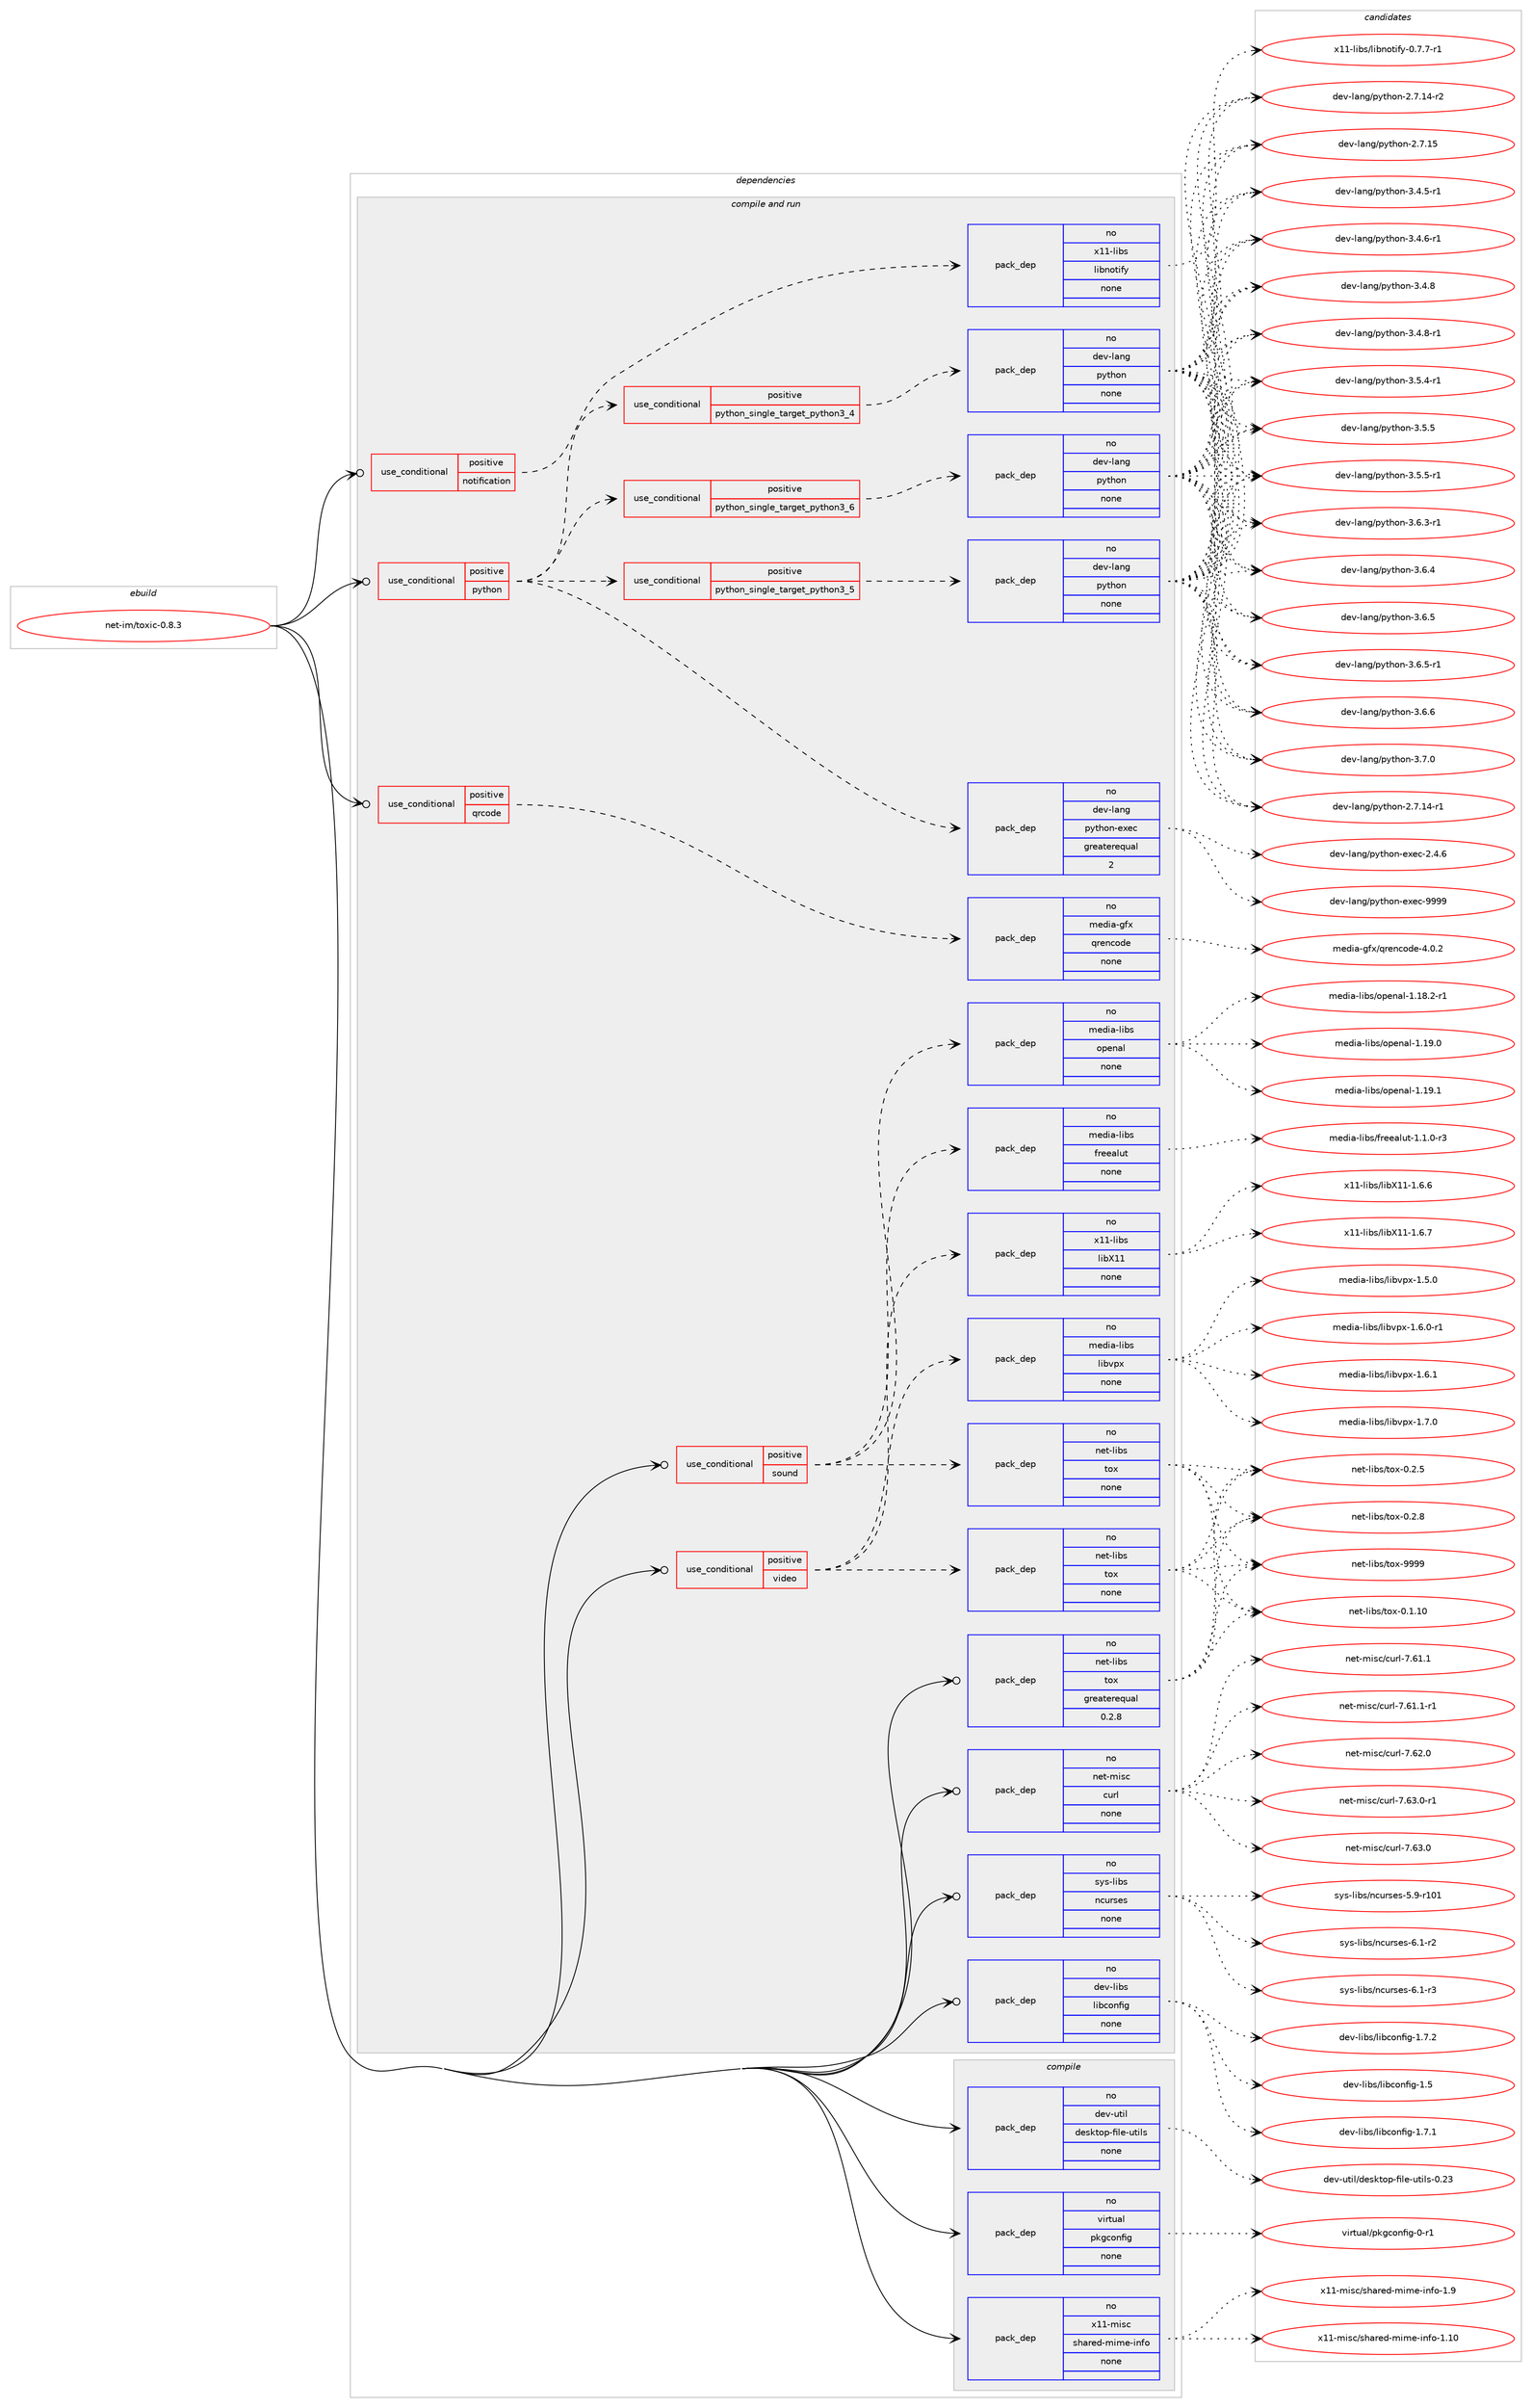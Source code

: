 digraph prolog {

# *************
# Graph options
# *************

newrank=true;
concentrate=true;
compound=true;
graph [rankdir=LR,fontname=Helvetica,fontsize=10,ranksep=1.5];#, ranksep=2.5, nodesep=0.2];
edge  [arrowhead=vee];
node  [fontname=Helvetica,fontsize=10];

# **********
# The ebuild
# **********

subgraph cluster_leftcol {
color=gray;
rank=same;
label=<<i>ebuild</i>>;
id [label="net-im/toxic-0.8.3", color=red, width=4, href="../net-im/toxic-0.8.3.svg"];
}

# ****************
# The dependencies
# ****************

subgraph cluster_midcol {
color=gray;
label=<<i>dependencies</i>>;
subgraph cluster_compile {
fillcolor="#eeeeee";
style=filled;
label=<<i>compile</i>>;
subgraph pack3181 {
dependency3922 [label=<<TABLE BORDER="0" CELLBORDER="1" CELLSPACING="0" CELLPADDING="4" WIDTH="220"><TR><TD ROWSPAN="6" CELLPADDING="30">pack_dep</TD></TR><TR><TD WIDTH="110">no</TD></TR><TR><TD>dev-util</TD></TR><TR><TD>desktop-file-utils</TD></TR><TR><TD>none</TD></TR><TR><TD></TD></TR></TABLE>>, shape=none, color=blue];
}
id:e -> dependency3922:w [weight=20,style="solid",arrowhead="vee"];
subgraph pack3182 {
dependency3923 [label=<<TABLE BORDER="0" CELLBORDER="1" CELLSPACING="0" CELLPADDING="4" WIDTH="220"><TR><TD ROWSPAN="6" CELLPADDING="30">pack_dep</TD></TR><TR><TD WIDTH="110">no</TD></TR><TR><TD>virtual</TD></TR><TR><TD>pkgconfig</TD></TR><TR><TD>none</TD></TR><TR><TD></TD></TR></TABLE>>, shape=none, color=blue];
}
id:e -> dependency3923:w [weight=20,style="solid",arrowhead="vee"];
subgraph pack3183 {
dependency3924 [label=<<TABLE BORDER="0" CELLBORDER="1" CELLSPACING="0" CELLPADDING="4" WIDTH="220"><TR><TD ROWSPAN="6" CELLPADDING="30">pack_dep</TD></TR><TR><TD WIDTH="110">no</TD></TR><TR><TD>x11-misc</TD></TR><TR><TD>shared-mime-info</TD></TR><TR><TD>none</TD></TR><TR><TD></TD></TR></TABLE>>, shape=none, color=blue];
}
id:e -> dependency3924:w [weight=20,style="solid",arrowhead="vee"];
}
subgraph cluster_compileandrun {
fillcolor="#eeeeee";
style=filled;
label=<<i>compile and run</i>>;
subgraph cond625 {
dependency3925 [label=<<TABLE BORDER="0" CELLBORDER="1" CELLSPACING="0" CELLPADDING="4"><TR><TD ROWSPAN="3" CELLPADDING="10">use_conditional</TD></TR><TR><TD>positive</TD></TR><TR><TD>notification</TD></TR></TABLE>>, shape=none, color=red];
subgraph pack3184 {
dependency3926 [label=<<TABLE BORDER="0" CELLBORDER="1" CELLSPACING="0" CELLPADDING="4" WIDTH="220"><TR><TD ROWSPAN="6" CELLPADDING="30">pack_dep</TD></TR><TR><TD WIDTH="110">no</TD></TR><TR><TD>x11-libs</TD></TR><TR><TD>libnotify</TD></TR><TR><TD>none</TD></TR><TR><TD></TD></TR></TABLE>>, shape=none, color=blue];
}
dependency3925:e -> dependency3926:w [weight=20,style="dashed",arrowhead="vee"];
}
id:e -> dependency3925:w [weight=20,style="solid",arrowhead="odotvee"];
subgraph cond626 {
dependency3927 [label=<<TABLE BORDER="0" CELLBORDER="1" CELLSPACING="0" CELLPADDING="4"><TR><TD ROWSPAN="3" CELLPADDING="10">use_conditional</TD></TR><TR><TD>positive</TD></TR><TR><TD>python</TD></TR></TABLE>>, shape=none, color=red];
subgraph cond627 {
dependency3928 [label=<<TABLE BORDER="0" CELLBORDER="1" CELLSPACING="0" CELLPADDING="4"><TR><TD ROWSPAN="3" CELLPADDING="10">use_conditional</TD></TR><TR><TD>positive</TD></TR><TR><TD>python_single_target_python3_4</TD></TR></TABLE>>, shape=none, color=red];
subgraph pack3185 {
dependency3929 [label=<<TABLE BORDER="0" CELLBORDER="1" CELLSPACING="0" CELLPADDING="4" WIDTH="220"><TR><TD ROWSPAN="6" CELLPADDING="30">pack_dep</TD></TR><TR><TD WIDTH="110">no</TD></TR><TR><TD>dev-lang</TD></TR><TR><TD>python</TD></TR><TR><TD>none</TD></TR><TR><TD></TD></TR></TABLE>>, shape=none, color=blue];
}
dependency3928:e -> dependency3929:w [weight=20,style="dashed",arrowhead="vee"];
}
dependency3927:e -> dependency3928:w [weight=20,style="dashed",arrowhead="vee"];
subgraph cond628 {
dependency3930 [label=<<TABLE BORDER="0" CELLBORDER="1" CELLSPACING="0" CELLPADDING="4"><TR><TD ROWSPAN="3" CELLPADDING="10">use_conditional</TD></TR><TR><TD>positive</TD></TR><TR><TD>python_single_target_python3_5</TD></TR></TABLE>>, shape=none, color=red];
subgraph pack3186 {
dependency3931 [label=<<TABLE BORDER="0" CELLBORDER="1" CELLSPACING="0" CELLPADDING="4" WIDTH="220"><TR><TD ROWSPAN="6" CELLPADDING="30">pack_dep</TD></TR><TR><TD WIDTH="110">no</TD></TR><TR><TD>dev-lang</TD></TR><TR><TD>python</TD></TR><TR><TD>none</TD></TR><TR><TD></TD></TR></TABLE>>, shape=none, color=blue];
}
dependency3930:e -> dependency3931:w [weight=20,style="dashed",arrowhead="vee"];
}
dependency3927:e -> dependency3930:w [weight=20,style="dashed",arrowhead="vee"];
subgraph cond629 {
dependency3932 [label=<<TABLE BORDER="0" CELLBORDER="1" CELLSPACING="0" CELLPADDING="4"><TR><TD ROWSPAN="3" CELLPADDING="10">use_conditional</TD></TR><TR><TD>positive</TD></TR><TR><TD>python_single_target_python3_6</TD></TR></TABLE>>, shape=none, color=red];
subgraph pack3187 {
dependency3933 [label=<<TABLE BORDER="0" CELLBORDER="1" CELLSPACING="0" CELLPADDING="4" WIDTH="220"><TR><TD ROWSPAN="6" CELLPADDING="30">pack_dep</TD></TR><TR><TD WIDTH="110">no</TD></TR><TR><TD>dev-lang</TD></TR><TR><TD>python</TD></TR><TR><TD>none</TD></TR><TR><TD></TD></TR></TABLE>>, shape=none, color=blue];
}
dependency3932:e -> dependency3933:w [weight=20,style="dashed",arrowhead="vee"];
}
dependency3927:e -> dependency3932:w [weight=20,style="dashed",arrowhead="vee"];
subgraph pack3188 {
dependency3934 [label=<<TABLE BORDER="0" CELLBORDER="1" CELLSPACING="0" CELLPADDING="4" WIDTH="220"><TR><TD ROWSPAN="6" CELLPADDING="30">pack_dep</TD></TR><TR><TD WIDTH="110">no</TD></TR><TR><TD>dev-lang</TD></TR><TR><TD>python-exec</TD></TR><TR><TD>greaterequal</TD></TR><TR><TD>2</TD></TR></TABLE>>, shape=none, color=blue];
}
dependency3927:e -> dependency3934:w [weight=20,style="dashed",arrowhead="vee"];
}
id:e -> dependency3927:w [weight=20,style="solid",arrowhead="odotvee"];
subgraph cond630 {
dependency3935 [label=<<TABLE BORDER="0" CELLBORDER="1" CELLSPACING="0" CELLPADDING="4"><TR><TD ROWSPAN="3" CELLPADDING="10">use_conditional</TD></TR><TR><TD>positive</TD></TR><TR><TD>qrcode</TD></TR></TABLE>>, shape=none, color=red];
subgraph pack3189 {
dependency3936 [label=<<TABLE BORDER="0" CELLBORDER="1" CELLSPACING="0" CELLPADDING="4" WIDTH="220"><TR><TD ROWSPAN="6" CELLPADDING="30">pack_dep</TD></TR><TR><TD WIDTH="110">no</TD></TR><TR><TD>media-gfx</TD></TR><TR><TD>qrencode</TD></TR><TR><TD>none</TD></TR><TR><TD></TD></TR></TABLE>>, shape=none, color=blue];
}
dependency3935:e -> dependency3936:w [weight=20,style="dashed",arrowhead="vee"];
}
id:e -> dependency3935:w [weight=20,style="solid",arrowhead="odotvee"];
subgraph cond631 {
dependency3937 [label=<<TABLE BORDER="0" CELLBORDER="1" CELLSPACING="0" CELLPADDING="4"><TR><TD ROWSPAN="3" CELLPADDING="10">use_conditional</TD></TR><TR><TD>positive</TD></TR><TR><TD>sound</TD></TR></TABLE>>, shape=none, color=red];
subgraph pack3190 {
dependency3938 [label=<<TABLE BORDER="0" CELLBORDER="1" CELLSPACING="0" CELLPADDING="4" WIDTH="220"><TR><TD ROWSPAN="6" CELLPADDING="30">pack_dep</TD></TR><TR><TD WIDTH="110">no</TD></TR><TR><TD>media-libs</TD></TR><TR><TD>freealut</TD></TR><TR><TD>none</TD></TR><TR><TD></TD></TR></TABLE>>, shape=none, color=blue];
}
dependency3937:e -> dependency3938:w [weight=20,style="dashed",arrowhead="vee"];
subgraph pack3191 {
dependency3939 [label=<<TABLE BORDER="0" CELLBORDER="1" CELLSPACING="0" CELLPADDING="4" WIDTH="220"><TR><TD ROWSPAN="6" CELLPADDING="30">pack_dep</TD></TR><TR><TD WIDTH="110">no</TD></TR><TR><TD>media-libs</TD></TR><TR><TD>openal</TD></TR><TR><TD>none</TD></TR><TR><TD></TD></TR></TABLE>>, shape=none, color=blue];
}
dependency3937:e -> dependency3939:w [weight=20,style="dashed",arrowhead="vee"];
subgraph pack3192 {
dependency3940 [label=<<TABLE BORDER="0" CELLBORDER="1" CELLSPACING="0" CELLPADDING="4" WIDTH="220"><TR><TD ROWSPAN="6" CELLPADDING="30">pack_dep</TD></TR><TR><TD WIDTH="110">no</TD></TR><TR><TD>net-libs</TD></TR><TR><TD>tox</TD></TR><TR><TD>none</TD></TR><TR><TD></TD></TR></TABLE>>, shape=none, color=blue];
}
dependency3937:e -> dependency3940:w [weight=20,style="dashed",arrowhead="vee"];
}
id:e -> dependency3937:w [weight=20,style="solid",arrowhead="odotvee"];
subgraph cond632 {
dependency3941 [label=<<TABLE BORDER="0" CELLBORDER="1" CELLSPACING="0" CELLPADDING="4"><TR><TD ROWSPAN="3" CELLPADDING="10">use_conditional</TD></TR><TR><TD>positive</TD></TR><TR><TD>video</TD></TR></TABLE>>, shape=none, color=red];
subgraph pack3193 {
dependency3942 [label=<<TABLE BORDER="0" CELLBORDER="1" CELLSPACING="0" CELLPADDING="4" WIDTH="220"><TR><TD ROWSPAN="6" CELLPADDING="30">pack_dep</TD></TR><TR><TD WIDTH="110">no</TD></TR><TR><TD>media-libs</TD></TR><TR><TD>libvpx</TD></TR><TR><TD>none</TD></TR><TR><TD></TD></TR></TABLE>>, shape=none, color=blue];
}
dependency3941:e -> dependency3942:w [weight=20,style="dashed",arrowhead="vee"];
subgraph pack3194 {
dependency3943 [label=<<TABLE BORDER="0" CELLBORDER="1" CELLSPACING="0" CELLPADDING="4" WIDTH="220"><TR><TD ROWSPAN="6" CELLPADDING="30">pack_dep</TD></TR><TR><TD WIDTH="110">no</TD></TR><TR><TD>net-libs</TD></TR><TR><TD>tox</TD></TR><TR><TD>none</TD></TR><TR><TD></TD></TR></TABLE>>, shape=none, color=blue];
}
dependency3941:e -> dependency3943:w [weight=20,style="dashed",arrowhead="vee"];
subgraph pack3195 {
dependency3944 [label=<<TABLE BORDER="0" CELLBORDER="1" CELLSPACING="0" CELLPADDING="4" WIDTH="220"><TR><TD ROWSPAN="6" CELLPADDING="30">pack_dep</TD></TR><TR><TD WIDTH="110">no</TD></TR><TR><TD>x11-libs</TD></TR><TR><TD>libX11</TD></TR><TR><TD>none</TD></TR><TR><TD></TD></TR></TABLE>>, shape=none, color=blue];
}
dependency3941:e -> dependency3944:w [weight=20,style="dashed",arrowhead="vee"];
}
id:e -> dependency3941:w [weight=20,style="solid",arrowhead="odotvee"];
subgraph pack3196 {
dependency3945 [label=<<TABLE BORDER="0" CELLBORDER="1" CELLSPACING="0" CELLPADDING="4" WIDTH="220"><TR><TD ROWSPAN="6" CELLPADDING="30">pack_dep</TD></TR><TR><TD WIDTH="110">no</TD></TR><TR><TD>dev-libs</TD></TR><TR><TD>libconfig</TD></TR><TR><TD>none</TD></TR><TR><TD></TD></TR></TABLE>>, shape=none, color=blue];
}
id:e -> dependency3945:w [weight=20,style="solid",arrowhead="odotvee"];
subgraph pack3197 {
dependency3946 [label=<<TABLE BORDER="0" CELLBORDER="1" CELLSPACING="0" CELLPADDING="4" WIDTH="220"><TR><TD ROWSPAN="6" CELLPADDING="30">pack_dep</TD></TR><TR><TD WIDTH="110">no</TD></TR><TR><TD>net-libs</TD></TR><TR><TD>tox</TD></TR><TR><TD>greaterequal</TD></TR><TR><TD>0.2.8</TD></TR></TABLE>>, shape=none, color=blue];
}
id:e -> dependency3946:w [weight=20,style="solid",arrowhead="odotvee"];
subgraph pack3198 {
dependency3947 [label=<<TABLE BORDER="0" CELLBORDER="1" CELLSPACING="0" CELLPADDING="4" WIDTH="220"><TR><TD ROWSPAN="6" CELLPADDING="30">pack_dep</TD></TR><TR><TD WIDTH="110">no</TD></TR><TR><TD>net-misc</TD></TR><TR><TD>curl</TD></TR><TR><TD>none</TD></TR><TR><TD></TD></TR></TABLE>>, shape=none, color=blue];
}
id:e -> dependency3947:w [weight=20,style="solid",arrowhead="odotvee"];
subgraph pack3199 {
dependency3948 [label=<<TABLE BORDER="0" CELLBORDER="1" CELLSPACING="0" CELLPADDING="4" WIDTH="220"><TR><TD ROWSPAN="6" CELLPADDING="30">pack_dep</TD></TR><TR><TD WIDTH="110">no</TD></TR><TR><TD>sys-libs</TD></TR><TR><TD>ncurses</TD></TR><TR><TD>none</TD></TR><TR><TD></TD></TR></TABLE>>, shape=none, color=blue];
}
id:e -> dependency3948:w [weight=20,style="solid",arrowhead="odotvee"];
}
subgraph cluster_run {
fillcolor="#eeeeee";
style=filled;
label=<<i>run</i>>;
}
}

# **************
# The candidates
# **************

subgraph cluster_choices {
rank=same;
color=gray;
label=<<i>candidates</i>>;

subgraph choice3181 {
color=black;
nodesep=1;
choice100101118451171161051084710010111510711611111245102105108101451171161051081154548465051 [label="dev-util/desktop-file-utils-0.23", color=red, width=4,href="../dev-util/desktop-file-utils-0.23.svg"];
dependency3922:e -> choice100101118451171161051084710010111510711611111245102105108101451171161051081154548465051:w [style=dotted,weight="100"];
}
subgraph choice3182 {
color=black;
nodesep=1;
choice11810511411611797108471121071039911111010210510345484511449 [label="virtual/pkgconfig-0-r1", color=red, width=4,href="../virtual/pkgconfig-0-r1.svg"];
dependency3923:e -> choice11810511411611797108471121071039911111010210510345484511449:w [style=dotted,weight="100"];
}
subgraph choice3183 {
color=black;
nodesep=1;
choice12049494510910511599471151049711410110045109105109101451051101021114549464948 [label="x11-misc/shared-mime-info-1.10", color=red, width=4,href="../x11-misc/shared-mime-info-1.10.svg"];
choice120494945109105115994711510497114101100451091051091014510511010211145494657 [label="x11-misc/shared-mime-info-1.9", color=red, width=4,href="../x11-misc/shared-mime-info-1.9.svg"];
dependency3924:e -> choice12049494510910511599471151049711410110045109105109101451051101021114549464948:w [style=dotted,weight="100"];
dependency3924:e -> choice120494945109105115994711510497114101100451091051091014510511010211145494657:w [style=dotted,weight="100"];
}
subgraph choice3184 {
color=black;
nodesep=1;
choice1204949451081059811547108105981101111161051021214548465546554511449 [label="x11-libs/libnotify-0.7.7-r1", color=red, width=4,href="../x11-libs/libnotify-0.7.7-r1.svg"];
dependency3926:e -> choice1204949451081059811547108105981101111161051021214548465546554511449:w [style=dotted,weight="100"];
}
subgraph choice3185 {
color=black;
nodesep=1;
choice100101118451089711010347112121116104111110455046554649524511449 [label="dev-lang/python-2.7.14-r1", color=red, width=4,href="../dev-lang/python-2.7.14-r1.svg"];
choice100101118451089711010347112121116104111110455046554649524511450 [label="dev-lang/python-2.7.14-r2", color=red, width=4,href="../dev-lang/python-2.7.14-r2.svg"];
choice10010111845108971101034711212111610411111045504655464953 [label="dev-lang/python-2.7.15", color=red, width=4,href="../dev-lang/python-2.7.15.svg"];
choice1001011184510897110103471121211161041111104551465246534511449 [label="dev-lang/python-3.4.5-r1", color=red, width=4,href="../dev-lang/python-3.4.5-r1.svg"];
choice1001011184510897110103471121211161041111104551465246544511449 [label="dev-lang/python-3.4.6-r1", color=red, width=4,href="../dev-lang/python-3.4.6-r1.svg"];
choice100101118451089711010347112121116104111110455146524656 [label="dev-lang/python-3.4.8", color=red, width=4,href="../dev-lang/python-3.4.8.svg"];
choice1001011184510897110103471121211161041111104551465246564511449 [label="dev-lang/python-3.4.8-r1", color=red, width=4,href="../dev-lang/python-3.4.8-r1.svg"];
choice1001011184510897110103471121211161041111104551465346524511449 [label="dev-lang/python-3.5.4-r1", color=red, width=4,href="../dev-lang/python-3.5.4-r1.svg"];
choice100101118451089711010347112121116104111110455146534653 [label="dev-lang/python-3.5.5", color=red, width=4,href="../dev-lang/python-3.5.5.svg"];
choice1001011184510897110103471121211161041111104551465346534511449 [label="dev-lang/python-3.5.5-r1", color=red, width=4,href="../dev-lang/python-3.5.5-r1.svg"];
choice1001011184510897110103471121211161041111104551465446514511449 [label="dev-lang/python-3.6.3-r1", color=red, width=4,href="../dev-lang/python-3.6.3-r1.svg"];
choice100101118451089711010347112121116104111110455146544652 [label="dev-lang/python-3.6.4", color=red, width=4,href="../dev-lang/python-3.6.4.svg"];
choice100101118451089711010347112121116104111110455146544653 [label="dev-lang/python-3.6.5", color=red, width=4,href="../dev-lang/python-3.6.5.svg"];
choice1001011184510897110103471121211161041111104551465446534511449 [label="dev-lang/python-3.6.5-r1", color=red, width=4,href="../dev-lang/python-3.6.5-r1.svg"];
choice100101118451089711010347112121116104111110455146544654 [label="dev-lang/python-3.6.6", color=red, width=4,href="../dev-lang/python-3.6.6.svg"];
choice100101118451089711010347112121116104111110455146554648 [label="dev-lang/python-3.7.0", color=red, width=4,href="../dev-lang/python-3.7.0.svg"];
dependency3929:e -> choice100101118451089711010347112121116104111110455046554649524511449:w [style=dotted,weight="100"];
dependency3929:e -> choice100101118451089711010347112121116104111110455046554649524511450:w [style=dotted,weight="100"];
dependency3929:e -> choice10010111845108971101034711212111610411111045504655464953:w [style=dotted,weight="100"];
dependency3929:e -> choice1001011184510897110103471121211161041111104551465246534511449:w [style=dotted,weight="100"];
dependency3929:e -> choice1001011184510897110103471121211161041111104551465246544511449:w [style=dotted,weight="100"];
dependency3929:e -> choice100101118451089711010347112121116104111110455146524656:w [style=dotted,weight="100"];
dependency3929:e -> choice1001011184510897110103471121211161041111104551465246564511449:w [style=dotted,weight="100"];
dependency3929:e -> choice1001011184510897110103471121211161041111104551465346524511449:w [style=dotted,weight="100"];
dependency3929:e -> choice100101118451089711010347112121116104111110455146534653:w [style=dotted,weight="100"];
dependency3929:e -> choice1001011184510897110103471121211161041111104551465346534511449:w [style=dotted,weight="100"];
dependency3929:e -> choice1001011184510897110103471121211161041111104551465446514511449:w [style=dotted,weight="100"];
dependency3929:e -> choice100101118451089711010347112121116104111110455146544652:w [style=dotted,weight="100"];
dependency3929:e -> choice100101118451089711010347112121116104111110455146544653:w [style=dotted,weight="100"];
dependency3929:e -> choice1001011184510897110103471121211161041111104551465446534511449:w [style=dotted,weight="100"];
dependency3929:e -> choice100101118451089711010347112121116104111110455146544654:w [style=dotted,weight="100"];
dependency3929:e -> choice100101118451089711010347112121116104111110455146554648:w [style=dotted,weight="100"];
}
subgraph choice3186 {
color=black;
nodesep=1;
choice100101118451089711010347112121116104111110455046554649524511449 [label="dev-lang/python-2.7.14-r1", color=red, width=4,href="../dev-lang/python-2.7.14-r1.svg"];
choice100101118451089711010347112121116104111110455046554649524511450 [label="dev-lang/python-2.7.14-r2", color=red, width=4,href="../dev-lang/python-2.7.14-r2.svg"];
choice10010111845108971101034711212111610411111045504655464953 [label="dev-lang/python-2.7.15", color=red, width=4,href="../dev-lang/python-2.7.15.svg"];
choice1001011184510897110103471121211161041111104551465246534511449 [label="dev-lang/python-3.4.5-r1", color=red, width=4,href="../dev-lang/python-3.4.5-r1.svg"];
choice1001011184510897110103471121211161041111104551465246544511449 [label="dev-lang/python-3.4.6-r1", color=red, width=4,href="../dev-lang/python-3.4.6-r1.svg"];
choice100101118451089711010347112121116104111110455146524656 [label="dev-lang/python-3.4.8", color=red, width=4,href="../dev-lang/python-3.4.8.svg"];
choice1001011184510897110103471121211161041111104551465246564511449 [label="dev-lang/python-3.4.8-r1", color=red, width=4,href="../dev-lang/python-3.4.8-r1.svg"];
choice1001011184510897110103471121211161041111104551465346524511449 [label="dev-lang/python-3.5.4-r1", color=red, width=4,href="../dev-lang/python-3.5.4-r1.svg"];
choice100101118451089711010347112121116104111110455146534653 [label="dev-lang/python-3.5.5", color=red, width=4,href="../dev-lang/python-3.5.5.svg"];
choice1001011184510897110103471121211161041111104551465346534511449 [label="dev-lang/python-3.5.5-r1", color=red, width=4,href="../dev-lang/python-3.5.5-r1.svg"];
choice1001011184510897110103471121211161041111104551465446514511449 [label="dev-lang/python-3.6.3-r1", color=red, width=4,href="../dev-lang/python-3.6.3-r1.svg"];
choice100101118451089711010347112121116104111110455146544652 [label="dev-lang/python-3.6.4", color=red, width=4,href="../dev-lang/python-3.6.4.svg"];
choice100101118451089711010347112121116104111110455146544653 [label="dev-lang/python-3.6.5", color=red, width=4,href="../dev-lang/python-3.6.5.svg"];
choice1001011184510897110103471121211161041111104551465446534511449 [label="dev-lang/python-3.6.5-r1", color=red, width=4,href="../dev-lang/python-3.6.5-r1.svg"];
choice100101118451089711010347112121116104111110455146544654 [label="dev-lang/python-3.6.6", color=red, width=4,href="../dev-lang/python-3.6.6.svg"];
choice100101118451089711010347112121116104111110455146554648 [label="dev-lang/python-3.7.0", color=red, width=4,href="../dev-lang/python-3.7.0.svg"];
dependency3931:e -> choice100101118451089711010347112121116104111110455046554649524511449:w [style=dotted,weight="100"];
dependency3931:e -> choice100101118451089711010347112121116104111110455046554649524511450:w [style=dotted,weight="100"];
dependency3931:e -> choice10010111845108971101034711212111610411111045504655464953:w [style=dotted,weight="100"];
dependency3931:e -> choice1001011184510897110103471121211161041111104551465246534511449:w [style=dotted,weight="100"];
dependency3931:e -> choice1001011184510897110103471121211161041111104551465246544511449:w [style=dotted,weight="100"];
dependency3931:e -> choice100101118451089711010347112121116104111110455146524656:w [style=dotted,weight="100"];
dependency3931:e -> choice1001011184510897110103471121211161041111104551465246564511449:w [style=dotted,weight="100"];
dependency3931:e -> choice1001011184510897110103471121211161041111104551465346524511449:w [style=dotted,weight="100"];
dependency3931:e -> choice100101118451089711010347112121116104111110455146534653:w [style=dotted,weight="100"];
dependency3931:e -> choice1001011184510897110103471121211161041111104551465346534511449:w [style=dotted,weight="100"];
dependency3931:e -> choice1001011184510897110103471121211161041111104551465446514511449:w [style=dotted,weight="100"];
dependency3931:e -> choice100101118451089711010347112121116104111110455146544652:w [style=dotted,weight="100"];
dependency3931:e -> choice100101118451089711010347112121116104111110455146544653:w [style=dotted,weight="100"];
dependency3931:e -> choice1001011184510897110103471121211161041111104551465446534511449:w [style=dotted,weight="100"];
dependency3931:e -> choice100101118451089711010347112121116104111110455146544654:w [style=dotted,weight="100"];
dependency3931:e -> choice100101118451089711010347112121116104111110455146554648:w [style=dotted,weight="100"];
}
subgraph choice3187 {
color=black;
nodesep=1;
choice100101118451089711010347112121116104111110455046554649524511449 [label="dev-lang/python-2.7.14-r1", color=red, width=4,href="../dev-lang/python-2.7.14-r1.svg"];
choice100101118451089711010347112121116104111110455046554649524511450 [label="dev-lang/python-2.7.14-r2", color=red, width=4,href="../dev-lang/python-2.7.14-r2.svg"];
choice10010111845108971101034711212111610411111045504655464953 [label="dev-lang/python-2.7.15", color=red, width=4,href="../dev-lang/python-2.7.15.svg"];
choice1001011184510897110103471121211161041111104551465246534511449 [label="dev-lang/python-3.4.5-r1", color=red, width=4,href="../dev-lang/python-3.4.5-r1.svg"];
choice1001011184510897110103471121211161041111104551465246544511449 [label="dev-lang/python-3.4.6-r1", color=red, width=4,href="../dev-lang/python-3.4.6-r1.svg"];
choice100101118451089711010347112121116104111110455146524656 [label="dev-lang/python-3.4.8", color=red, width=4,href="../dev-lang/python-3.4.8.svg"];
choice1001011184510897110103471121211161041111104551465246564511449 [label="dev-lang/python-3.4.8-r1", color=red, width=4,href="../dev-lang/python-3.4.8-r1.svg"];
choice1001011184510897110103471121211161041111104551465346524511449 [label="dev-lang/python-3.5.4-r1", color=red, width=4,href="../dev-lang/python-3.5.4-r1.svg"];
choice100101118451089711010347112121116104111110455146534653 [label="dev-lang/python-3.5.5", color=red, width=4,href="../dev-lang/python-3.5.5.svg"];
choice1001011184510897110103471121211161041111104551465346534511449 [label="dev-lang/python-3.5.5-r1", color=red, width=4,href="../dev-lang/python-3.5.5-r1.svg"];
choice1001011184510897110103471121211161041111104551465446514511449 [label="dev-lang/python-3.6.3-r1", color=red, width=4,href="../dev-lang/python-3.6.3-r1.svg"];
choice100101118451089711010347112121116104111110455146544652 [label="dev-lang/python-3.6.4", color=red, width=4,href="../dev-lang/python-3.6.4.svg"];
choice100101118451089711010347112121116104111110455146544653 [label="dev-lang/python-3.6.5", color=red, width=4,href="../dev-lang/python-3.6.5.svg"];
choice1001011184510897110103471121211161041111104551465446534511449 [label="dev-lang/python-3.6.5-r1", color=red, width=4,href="../dev-lang/python-3.6.5-r1.svg"];
choice100101118451089711010347112121116104111110455146544654 [label="dev-lang/python-3.6.6", color=red, width=4,href="../dev-lang/python-3.6.6.svg"];
choice100101118451089711010347112121116104111110455146554648 [label="dev-lang/python-3.7.0", color=red, width=4,href="../dev-lang/python-3.7.0.svg"];
dependency3933:e -> choice100101118451089711010347112121116104111110455046554649524511449:w [style=dotted,weight="100"];
dependency3933:e -> choice100101118451089711010347112121116104111110455046554649524511450:w [style=dotted,weight="100"];
dependency3933:e -> choice10010111845108971101034711212111610411111045504655464953:w [style=dotted,weight="100"];
dependency3933:e -> choice1001011184510897110103471121211161041111104551465246534511449:w [style=dotted,weight="100"];
dependency3933:e -> choice1001011184510897110103471121211161041111104551465246544511449:w [style=dotted,weight="100"];
dependency3933:e -> choice100101118451089711010347112121116104111110455146524656:w [style=dotted,weight="100"];
dependency3933:e -> choice1001011184510897110103471121211161041111104551465246564511449:w [style=dotted,weight="100"];
dependency3933:e -> choice1001011184510897110103471121211161041111104551465346524511449:w [style=dotted,weight="100"];
dependency3933:e -> choice100101118451089711010347112121116104111110455146534653:w [style=dotted,weight="100"];
dependency3933:e -> choice1001011184510897110103471121211161041111104551465346534511449:w [style=dotted,weight="100"];
dependency3933:e -> choice1001011184510897110103471121211161041111104551465446514511449:w [style=dotted,weight="100"];
dependency3933:e -> choice100101118451089711010347112121116104111110455146544652:w [style=dotted,weight="100"];
dependency3933:e -> choice100101118451089711010347112121116104111110455146544653:w [style=dotted,weight="100"];
dependency3933:e -> choice1001011184510897110103471121211161041111104551465446534511449:w [style=dotted,weight="100"];
dependency3933:e -> choice100101118451089711010347112121116104111110455146544654:w [style=dotted,weight="100"];
dependency3933:e -> choice100101118451089711010347112121116104111110455146554648:w [style=dotted,weight="100"];
}
subgraph choice3188 {
color=black;
nodesep=1;
choice1001011184510897110103471121211161041111104510112010199455046524654 [label="dev-lang/python-exec-2.4.6", color=red, width=4,href="../dev-lang/python-exec-2.4.6.svg"];
choice10010111845108971101034711212111610411111045101120101994557575757 [label="dev-lang/python-exec-9999", color=red, width=4,href="../dev-lang/python-exec-9999.svg"];
dependency3934:e -> choice1001011184510897110103471121211161041111104510112010199455046524654:w [style=dotted,weight="100"];
dependency3934:e -> choice10010111845108971101034711212111610411111045101120101994557575757:w [style=dotted,weight="100"];
}
subgraph choice3189 {
color=black;
nodesep=1;
choice10910110010597451031021204711311410111099111100101455246484650 [label="media-gfx/qrencode-4.0.2", color=red, width=4,href="../media-gfx/qrencode-4.0.2.svg"];
dependency3936:e -> choice10910110010597451031021204711311410111099111100101455246484650:w [style=dotted,weight="100"];
}
subgraph choice3190 {
color=black;
nodesep=1;
choice10910110010597451081059811547102114101101971081171164549464946484511451 [label="media-libs/freealut-1.1.0-r3", color=red, width=4,href="../media-libs/freealut-1.1.0-r3.svg"];
dependency3938:e -> choice10910110010597451081059811547102114101101971081171164549464946484511451:w [style=dotted,weight="100"];
}
subgraph choice3191 {
color=black;
nodesep=1;
choice1091011001059745108105981154711111210111097108454946495646504511449 [label="media-libs/openal-1.18.2-r1", color=red, width=4,href="../media-libs/openal-1.18.2-r1.svg"];
choice109101100105974510810598115471111121011109710845494649574648 [label="media-libs/openal-1.19.0", color=red, width=4,href="../media-libs/openal-1.19.0.svg"];
choice109101100105974510810598115471111121011109710845494649574649 [label="media-libs/openal-1.19.1", color=red, width=4,href="../media-libs/openal-1.19.1.svg"];
dependency3939:e -> choice1091011001059745108105981154711111210111097108454946495646504511449:w [style=dotted,weight="100"];
dependency3939:e -> choice109101100105974510810598115471111121011109710845494649574648:w [style=dotted,weight="100"];
dependency3939:e -> choice109101100105974510810598115471111121011109710845494649574649:w [style=dotted,weight="100"];
}
subgraph choice3192 {
color=black;
nodesep=1;
choice11010111645108105981154711611112045484649464948 [label="net-libs/tox-0.1.10", color=red, width=4,href="../net-libs/tox-0.1.10.svg"];
choice110101116451081059811547116111120454846504653 [label="net-libs/tox-0.2.5", color=red, width=4,href="../net-libs/tox-0.2.5.svg"];
choice110101116451081059811547116111120454846504656 [label="net-libs/tox-0.2.8", color=red, width=4,href="../net-libs/tox-0.2.8.svg"];
choice1101011164510810598115471161111204557575757 [label="net-libs/tox-9999", color=red, width=4,href="../net-libs/tox-9999.svg"];
dependency3940:e -> choice11010111645108105981154711611112045484649464948:w [style=dotted,weight="100"];
dependency3940:e -> choice110101116451081059811547116111120454846504653:w [style=dotted,weight="100"];
dependency3940:e -> choice110101116451081059811547116111120454846504656:w [style=dotted,weight="100"];
dependency3940:e -> choice1101011164510810598115471161111204557575757:w [style=dotted,weight="100"];
}
subgraph choice3193 {
color=black;
nodesep=1;
choice1091011001059745108105981154710810598118112120454946534648 [label="media-libs/libvpx-1.5.0", color=red, width=4,href="../media-libs/libvpx-1.5.0.svg"];
choice10910110010597451081059811547108105981181121204549465446484511449 [label="media-libs/libvpx-1.6.0-r1", color=red, width=4,href="../media-libs/libvpx-1.6.0-r1.svg"];
choice1091011001059745108105981154710810598118112120454946544649 [label="media-libs/libvpx-1.6.1", color=red, width=4,href="../media-libs/libvpx-1.6.1.svg"];
choice1091011001059745108105981154710810598118112120454946554648 [label="media-libs/libvpx-1.7.0", color=red, width=4,href="../media-libs/libvpx-1.7.0.svg"];
dependency3942:e -> choice1091011001059745108105981154710810598118112120454946534648:w [style=dotted,weight="100"];
dependency3942:e -> choice10910110010597451081059811547108105981181121204549465446484511449:w [style=dotted,weight="100"];
dependency3942:e -> choice1091011001059745108105981154710810598118112120454946544649:w [style=dotted,weight="100"];
dependency3942:e -> choice1091011001059745108105981154710810598118112120454946554648:w [style=dotted,weight="100"];
}
subgraph choice3194 {
color=black;
nodesep=1;
choice11010111645108105981154711611112045484649464948 [label="net-libs/tox-0.1.10", color=red, width=4,href="../net-libs/tox-0.1.10.svg"];
choice110101116451081059811547116111120454846504653 [label="net-libs/tox-0.2.5", color=red, width=4,href="../net-libs/tox-0.2.5.svg"];
choice110101116451081059811547116111120454846504656 [label="net-libs/tox-0.2.8", color=red, width=4,href="../net-libs/tox-0.2.8.svg"];
choice1101011164510810598115471161111204557575757 [label="net-libs/tox-9999", color=red, width=4,href="../net-libs/tox-9999.svg"];
dependency3943:e -> choice11010111645108105981154711611112045484649464948:w [style=dotted,weight="100"];
dependency3943:e -> choice110101116451081059811547116111120454846504653:w [style=dotted,weight="100"];
dependency3943:e -> choice110101116451081059811547116111120454846504656:w [style=dotted,weight="100"];
dependency3943:e -> choice1101011164510810598115471161111204557575757:w [style=dotted,weight="100"];
}
subgraph choice3195 {
color=black;
nodesep=1;
choice120494945108105981154710810598884949454946544654 [label="x11-libs/libX11-1.6.6", color=red, width=4,href="../x11-libs/libX11-1.6.6.svg"];
choice120494945108105981154710810598884949454946544655 [label="x11-libs/libX11-1.6.7", color=red, width=4,href="../x11-libs/libX11-1.6.7.svg"];
dependency3944:e -> choice120494945108105981154710810598884949454946544654:w [style=dotted,weight="100"];
dependency3944:e -> choice120494945108105981154710810598884949454946544655:w [style=dotted,weight="100"];
}
subgraph choice3196 {
color=black;
nodesep=1;
choice100101118451081059811547108105989911111010210510345494653 [label="dev-libs/libconfig-1.5", color=red, width=4,href="../dev-libs/libconfig-1.5.svg"];
choice1001011184510810598115471081059899111110102105103454946554649 [label="dev-libs/libconfig-1.7.1", color=red, width=4,href="../dev-libs/libconfig-1.7.1.svg"];
choice1001011184510810598115471081059899111110102105103454946554650 [label="dev-libs/libconfig-1.7.2", color=red, width=4,href="../dev-libs/libconfig-1.7.2.svg"];
dependency3945:e -> choice100101118451081059811547108105989911111010210510345494653:w [style=dotted,weight="100"];
dependency3945:e -> choice1001011184510810598115471081059899111110102105103454946554649:w [style=dotted,weight="100"];
dependency3945:e -> choice1001011184510810598115471081059899111110102105103454946554650:w [style=dotted,weight="100"];
}
subgraph choice3197 {
color=black;
nodesep=1;
choice11010111645108105981154711611112045484649464948 [label="net-libs/tox-0.1.10", color=red, width=4,href="../net-libs/tox-0.1.10.svg"];
choice110101116451081059811547116111120454846504653 [label="net-libs/tox-0.2.5", color=red, width=4,href="../net-libs/tox-0.2.5.svg"];
choice110101116451081059811547116111120454846504656 [label="net-libs/tox-0.2.8", color=red, width=4,href="../net-libs/tox-0.2.8.svg"];
choice1101011164510810598115471161111204557575757 [label="net-libs/tox-9999", color=red, width=4,href="../net-libs/tox-9999.svg"];
dependency3946:e -> choice11010111645108105981154711611112045484649464948:w [style=dotted,weight="100"];
dependency3946:e -> choice110101116451081059811547116111120454846504653:w [style=dotted,weight="100"];
dependency3946:e -> choice110101116451081059811547116111120454846504656:w [style=dotted,weight="100"];
dependency3946:e -> choice1101011164510810598115471161111204557575757:w [style=dotted,weight="100"];
}
subgraph choice3198 {
color=black;
nodesep=1;
choice1101011164510910511599479911711410845554654514648 [label="net-misc/curl-7.63.0", color=red, width=4,href="../net-misc/curl-7.63.0.svg"];
choice1101011164510910511599479911711410845554654494649 [label="net-misc/curl-7.61.1", color=red, width=4,href="../net-misc/curl-7.61.1.svg"];
choice11010111645109105115994799117114108455546544946494511449 [label="net-misc/curl-7.61.1-r1", color=red, width=4,href="../net-misc/curl-7.61.1-r1.svg"];
choice1101011164510910511599479911711410845554654504648 [label="net-misc/curl-7.62.0", color=red, width=4,href="../net-misc/curl-7.62.0.svg"];
choice11010111645109105115994799117114108455546545146484511449 [label="net-misc/curl-7.63.0-r1", color=red, width=4,href="../net-misc/curl-7.63.0-r1.svg"];
dependency3947:e -> choice1101011164510910511599479911711410845554654514648:w [style=dotted,weight="100"];
dependency3947:e -> choice1101011164510910511599479911711410845554654494649:w [style=dotted,weight="100"];
dependency3947:e -> choice11010111645109105115994799117114108455546544946494511449:w [style=dotted,weight="100"];
dependency3947:e -> choice1101011164510910511599479911711410845554654504648:w [style=dotted,weight="100"];
dependency3947:e -> choice11010111645109105115994799117114108455546545146484511449:w [style=dotted,weight="100"];
}
subgraph choice3199 {
color=black;
nodesep=1;
choice115121115451081059811547110991171141151011154553465745114494849 [label="sys-libs/ncurses-5.9-r101", color=red, width=4,href="../sys-libs/ncurses-5.9-r101.svg"];
choice11512111545108105981154711099117114115101115455446494511450 [label="sys-libs/ncurses-6.1-r2", color=red, width=4,href="../sys-libs/ncurses-6.1-r2.svg"];
choice11512111545108105981154711099117114115101115455446494511451 [label="sys-libs/ncurses-6.1-r3", color=red, width=4,href="../sys-libs/ncurses-6.1-r3.svg"];
dependency3948:e -> choice115121115451081059811547110991171141151011154553465745114494849:w [style=dotted,weight="100"];
dependency3948:e -> choice11512111545108105981154711099117114115101115455446494511450:w [style=dotted,weight="100"];
dependency3948:e -> choice11512111545108105981154711099117114115101115455446494511451:w [style=dotted,weight="100"];
}
}

}
